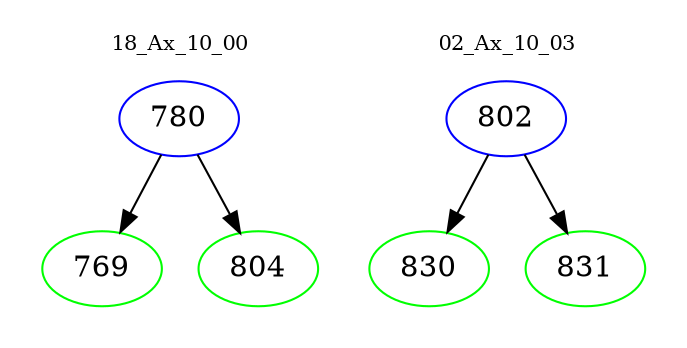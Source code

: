 digraph{
subgraph cluster_0 {
color = white
label = "18_Ax_10_00";
fontsize=10;
T0_780 [label="780", color="blue"]
T0_780 -> T0_769 [color="black"]
T0_769 [label="769", color="green"]
T0_780 -> T0_804 [color="black"]
T0_804 [label="804", color="green"]
}
subgraph cluster_1 {
color = white
label = "02_Ax_10_03";
fontsize=10;
T1_802 [label="802", color="blue"]
T1_802 -> T1_830 [color="black"]
T1_830 [label="830", color="green"]
T1_802 -> T1_831 [color="black"]
T1_831 [label="831", color="green"]
}
}
